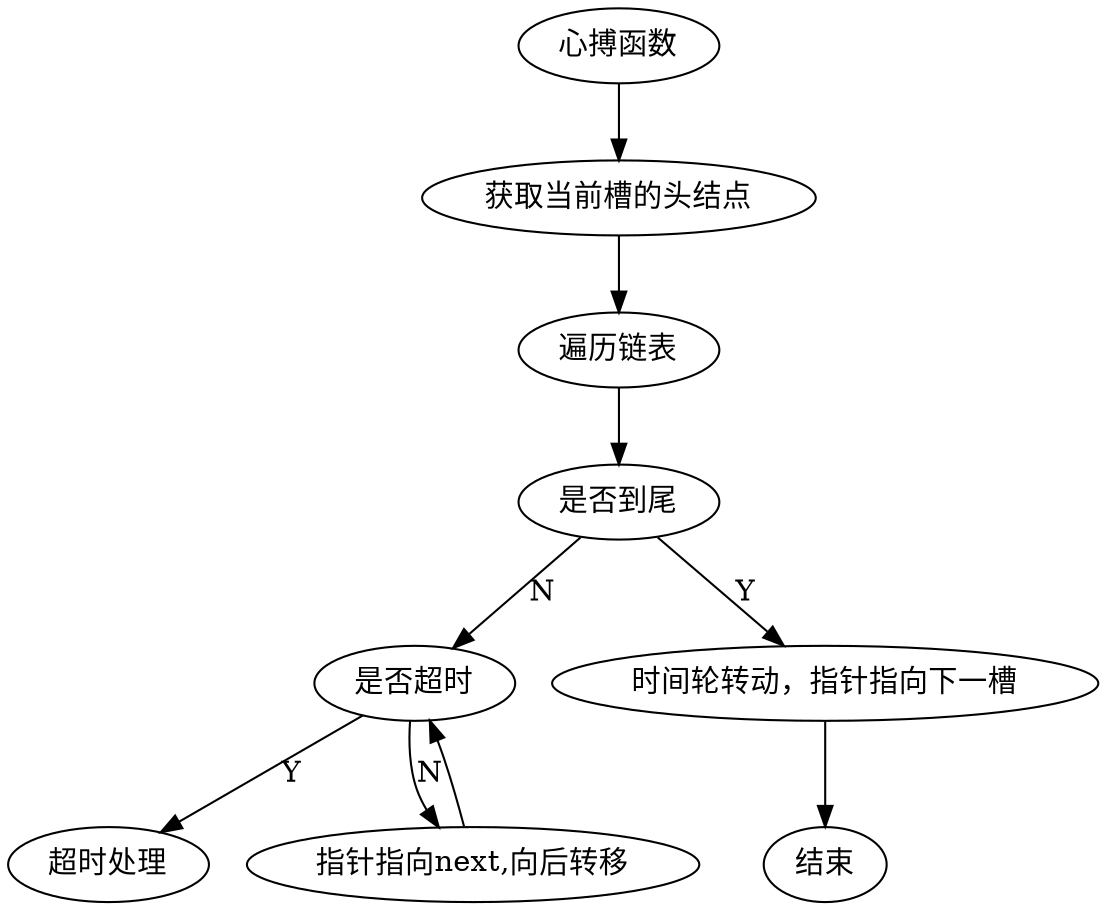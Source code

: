 digraph{
    心搏函数->获取当前槽的头结点->
    遍历链表->是否到尾;

    是否到尾->是否超时[label = "N"];
    是否超时->超时处理[label = "Y"];
    是否超时->"指针指向next,向后转移"[label = "N"]
    "指针指向next,向后转移"->是否超时

    是否到尾->"时间轮转动，指针指向下一槽"[label = "Y"]
    "时间轮转动，指针指向下一槽"->结束;
}
